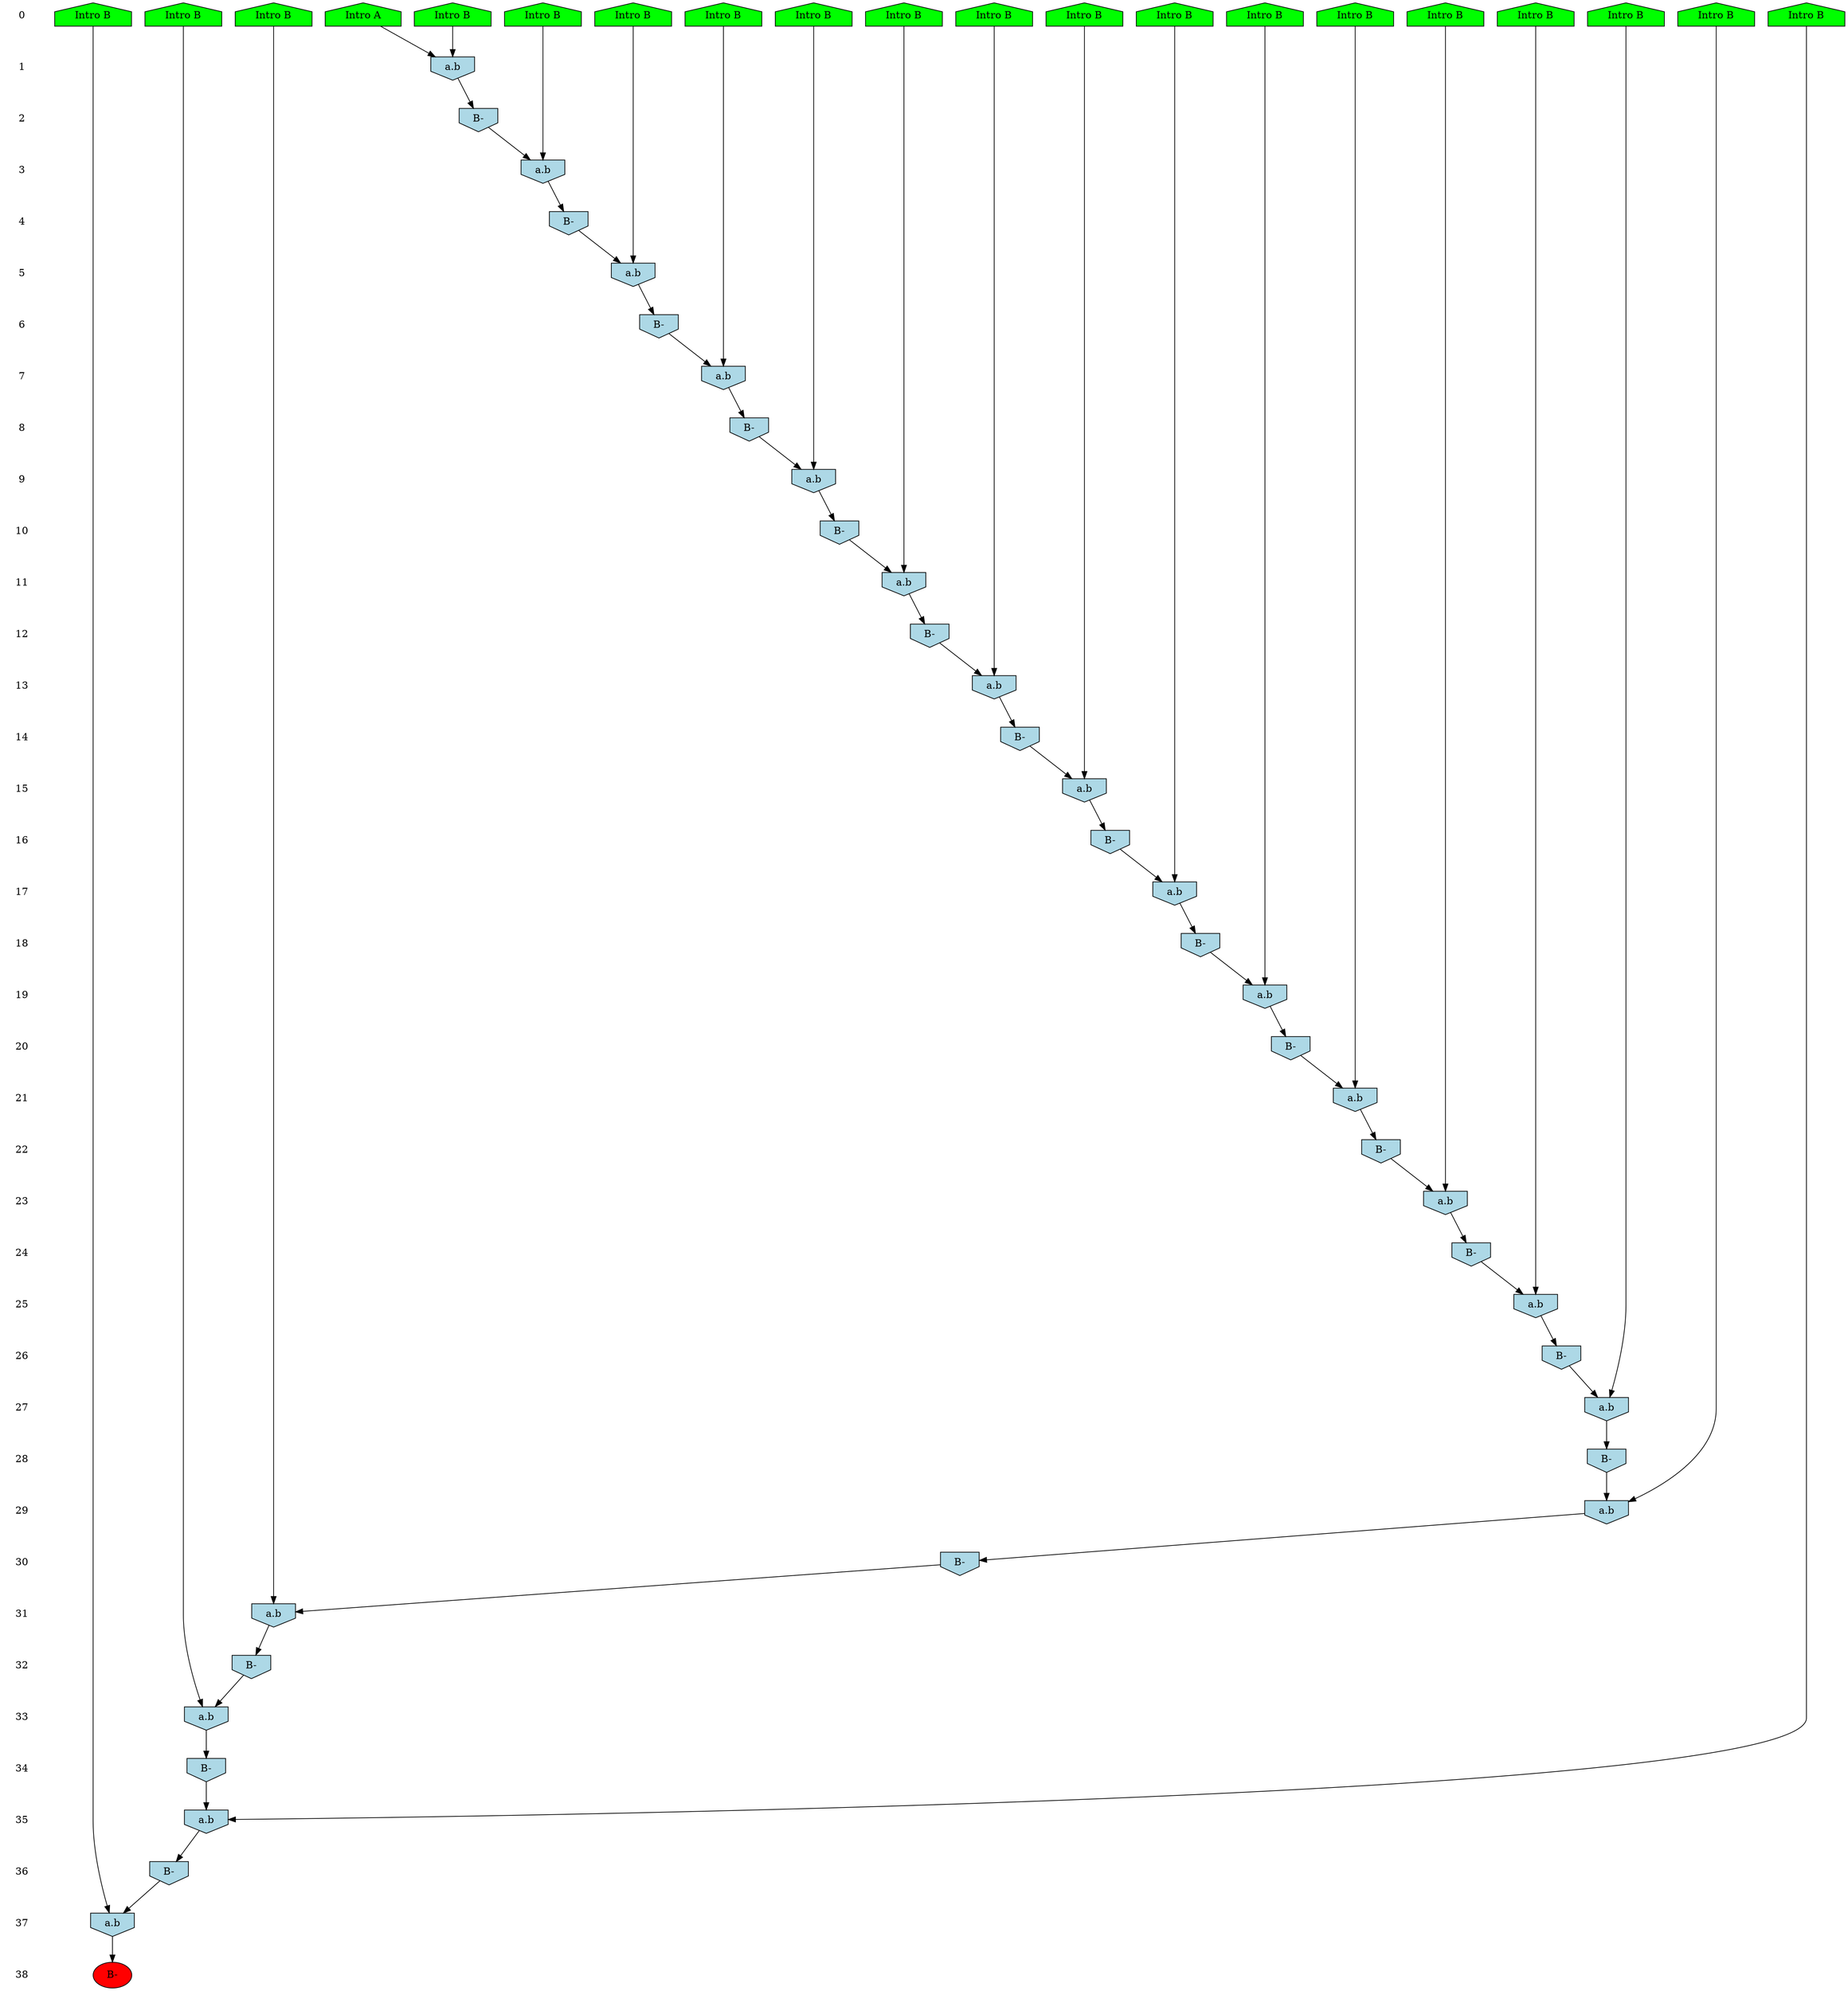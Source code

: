 /* Compression of 1 causal flows obtained in average at 1.924510E+01 t.u */
/* Compressed causal flows were: [19] */
digraph G{
 ranksep=.5 ; 
{ rank = same ; "0" [shape=plaintext] ; node_1 [label ="Intro B", shape=house, style=filled, fillcolor=green] ;
node_2 [label ="Intro B", shape=house, style=filled, fillcolor=green] ;
node_3 [label ="Intro B", shape=house, style=filled, fillcolor=green] ;
node_4 [label ="Intro B", shape=house, style=filled, fillcolor=green] ;
node_5 [label ="Intro B", shape=house, style=filled, fillcolor=green] ;
node_6 [label ="Intro B", shape=house, style=filled, fillcolor=green] ;
node_7 [label ="Intro B", shape=house, style=filled, fillcolor=green] ;
node_8 [label ="Intro B", shape=house, style=filled, fillcolor=green] ;
node_9 [label ="Intro B", shape=house, style=filled, fillcolor=green] ;
node_10 [label ="Intro B", shape=house, style=filled, fillcolor=green] ;
node_11 [label ="Intro B", shape=house, style=filled, fillcolor=green] ;
node_12 [label ="Intro B", shape=house, style=filled, fillcolor=green] ;
node_13 [label ="Intro B", shape=house, style=filled, fillcolor=green] ;
node_14 [label ="Intro B", shape=house, style=filled, fillcolor=green] ;
node_15 [label ="Intro B", shape=house, style=filled, fillcolor=green] ;
node_16 [label ="Intro B", shape=house, style=filled, fillcolor=green] ;
node_17 [label ="Intro B", shape=house, style=filled, fillcolor=green] ;
node_18 [label ="Intro B", shape=house, style=filled, fillcolor=green] ;
node_19 [label ="Intro B", shape=house, style=filled, fillcolor=green] ;
node_20 [label ="Intro A", shape=house, style=filled, fillcolor=green] ;
}
{ rank = same ; "1" [shape=plaintext] ; node_21 [label="a.b", shape=invhouse, style=filled, fillcolor = lightblue] ;
}
{ rank = same ; "2" [shape=plaintext] ; node_22 [label="B-", shape=invhouse, style=filled, fillcolor = lightblue] ;
}
{ rank = same ; "3" [shape=plaintext] ; node_23 [label="a.b", shape=invhouse, style=filled, fillcolor = lightblue] ;
}
{ rank = same ; "4" [shape=plaintext] ; node_24 [label="B-", shape=invhouse, style=filled, fillcolor = lightblue] ;
}
{ rank = same ; "5" [shape=plaintext] ; node_25 [label="a.b", shape=invhouse, style=filled, fillcolor = lightblue] ;
}
{ rank = same ; "6" [shape=plaintext] ; node_26 [label="B-", shape=invhouse, style=filled, fillcolor = lightblue] ;
}
{ rank = same ; "7" [shape=plaintext] ; node_27 [label="a.b", shape=invhouse, style=filled, fillcolor = lightblue] ;
}
{ rank = same ; "8" [shape=plaintext] ; node_28 [label="B-", shape=invhouse, style=filled, fillcolor = lightblue] ;
}
{ rank = same ; "9" [shape=plaintext] ; node_29 [label="a.b", shape=invhouse, style=filled, fillcolor = lightblue] ;
}
{ rank = same ; "10" [shape=plaintext] ; node_30 [label="B-", shape=invhouse, style=filled, fillcolor = lightblue] ;
}
{ rank = same ; "11" [shape=plaintext] ; node_31 [label="a.b", shape=invhouse, style=filled, fillcolor = lightblue] ;
}
{ rank = same ; "12" [shape=plaintext] ; node_32 [label="B-", shape=invhouse, style=filled, fillcolor = lightblue] ;
}
{ rank = same ; "13" [shape=plaintext] ; node_33 [label="a.b", shape=invhouse, style=filled, fillcolor = lightblue] ;
}
{ rank = same ; "14" [shape=plaintext] ; node_34 [label="B-", shape=invhouse, style=filled, fillcolor = lightblue] ;
}
{ rank = same ; "15" [shape=plaintext] ; node_35 [label="a.b", shape=invhouse, style=filled, fillcolor = lightblue] ;
}
{ rank = same ; "16" [shape=plaintext] ; node_36 [label="B-", shape=invhouse, style=filled, fillcolor = lightblue] ;
}
{ rank = same ; "17" [shape=plaintext] ; node_37 [label="a.b", shape=invhouse, style=filled, fillcolor = lightblue] ;
}
{ rank = same ; "18" [shape=plaintext] ; node_38 [label="B-", shape=invhouse, style=filled, fillcolor = lightblue] ;
}
{ rank = same ; "19" [shape=plaintext] ; node_39 [label="a.b", shape=invhouse, style=filled, fillcolor = lightblue] ;
}
{ rank = same ; "20" [shape=plaintext] ; node_40 [label="B-", shape=invhouse, style=filled, fillcolor = lightblue] ;
}
{ rank = same ; "21" [shape=plaintext] ; node_41 [label="a.b", shape=invhouse, style=filled, fillcolor = lightblue] ;
}
{ rank = same ; "22" [shape=plaintext] ; node_42 [label="B-", shape=invhouse, style=filled, fillcolor = lightblue] ;
}
{ rank = same ; "23" [shape=plaintext] ; node_43 [label="a.b", shape=invhouse, style=filled, fillcolor = lightblue] ;
}
{ rank = same ; "24" [shape=plaintext] ; node_44 [label="B-", shape=invhouse, style=filled, fillcolor = lightblue] ;
}
{ rank = same ; "25" [shape=plaintext] ; node_45 [label="a.b", shape=invhouse, style=filled, fillcolor = lightblue] ;
}
{ rank = same ; "26" [shape=plaintext] ; node_46 [label="B-", shape=invhouse, style=filled, fillcolor = lightblue] ;
}
{ rank = same ; "27" [shape=plaintext] ; node_47 [label="a.b", shape=invhouse, style=filled, fillcolor = lightblue] ;
}
{ rank = same ; "28" [shape=plaintext] ; node_48 [label="B-", shape=invhouse, style=filled, fillcolor = lightblue] ;
}
{ rank = same ; "29" [shape=plaintext] ; node_49 [label="a.b", shape=invhouse, style=filled, fillcolor = lightblue] ;
}
{ rank = same ; "30" [shape=plaintext] ; node_50 [label="B-", shape=invhouse, style=filled, fillcolor = lightblue] ;
}
{ rank = same ; "31" [shape=plaintext] ; node_51 [label="a.b", shape=invhouse, style=filled, fillcolor = lightblue] ;
}
{ rank = same ; "32" [shape=plaintext] ; node_52 [label="B-", shape=invhouse, style=filled, fillcolor = lightblue] ;
}
{ rank = same ; "33" [shape=plaintext] ; node_53 [label="a.b", shape=invhouse, style=filled, fillcolor = lightblue] ;
}
{ rank = same ; "34" [shape=plaintext] ; node_54 [label="B-", shape=invhouse, style=filled, fillcolor = lightblue] ;
}
{ rank = same ; "35" [shape=plaintext] ; node_55 [label="a.b", shape=invhouse, style=filled, fillcolor = lightblue] ;
}
{ rank = same ; "36" [shape=plaintext] ; node_56 [label="B-", shape=invhouse, style=filled, fillcolor = lightblue] ;
}
{ rank = same ; "37" [shape=plaintext] ; node_57 [label="a.b", shape=invhouse, style=filled, fillcolor = lightblue] ;
}
{ rank = same ; "38" [shape=plaintext] ; node_58 [label ="B-", style=filled, fillcolor=red] ;
}
"0" -> "1" [style="invis"]; 
"1" -> "2" [style="invis"]; 
"2" -> "3" [style="invis"]; 
"3" -> "4" [style="invis"]; 
"4" -> "5" [style="invis"]; 
"5" -> "6" [style="invis"]; 
"6" -> "7" [style="invis"]; 
"7" -> "8" [style="invis"]; 
"8" -> "9" [style="invis"]; 
"9" -> "10" [style="invis"]; 
"10" -> "11" [style="invis"]; 
"11" -> "12" [style="invis"]; 
"12" -> "13" [style="invis"]; 
"13" -> "14" [style="invis"]; 
"14" -> "15" [style="invis"]; 
"15" -> "16" [style="invis"]; 
"16" -> "17" [style="invis"]; 
"17" -> "18" [style="invis"]; 
"18" -> "19" [style="invis"]; 
"19" -> "20" [style="invis"]; 
"20" -> "21" [style="invis"]; 
"21" -> "22" [style="invis"]; 
"22" -> "23" [style="invis"]; 
"23" -> "24" [style="invis"]; 
"24" -> "25" [style="invis"]; 
"25" -> "26" [style="invis"]; 
"26" -> "27" [style="invis"]; 
"27" -> "28" [style="invis"]; 
"28" -> "29" [style="invis"]; 
"29" -> "30" [style="invis"]; 
"30" -> "31" [style="invis"]; 
"31" -> "32" [style="invis"]; 
"32" -> "33" [style="invis"]; 
"33" -> "34" [style="invis"]; 
"34" -> "35" [style="invis"]; 
"35" -> "36" [style="invis"]; 
"36" -> "37" [style="invis"]; 
"37" -> "38" [style="invis"]; 
node_2 -> node_21
node_20 -> node_21
node_21 -> node_22
node_9 -> node_23
node_22 -> node_23
node_23 -> node_24
node_7 -> node_25
node_24 -> node_25
node_25 -> node_26
node_18 -> node_27
node_26 -> node_27
node_27 -> node_28
node_4 -> node_29
node_28 -> node_29
node_29 -> node_30
node_14 -> node_31
node_30 -> node_31
node_31 -> node_32
node_15 -> node_33
node_32 -> node_33
node_33 -> node_34
node_16 -> node_35
node_34 -> node_35
node_35 -> node_36
node_10 -> node_37
node_36 -> node_37
node_37 -> node_38
node_3 -> node_39
node_38 -> node_39
node_39 -> node_40
node_19 -> node_41
node_40 -> node_41
node_41 -> node_42
node_8 -> node_43
node_42 -> node_43
node_43 -> node_44
node_17 -> node_45
node_44 -> node_45
node_45 -> node_46
node_12 -> node_47
node_46 -> node_47
node_47 -> node_48
node_11 -> node_49
node_48 -> node_49
node_49 -> node_50
node_1 -> node_51
node_50 -> node_51
node_51 -> node_52
node_13 -> node_53
node_52 -> node_53
node_53 -> node_54
node_6 -> node_55
node_54 -> node_55
node_55 -> node_56
node_5 -> node_57
node_56 -> node_57
node_57 -> node_58
}
/*
 Dot generation time: 0.000546
*/
